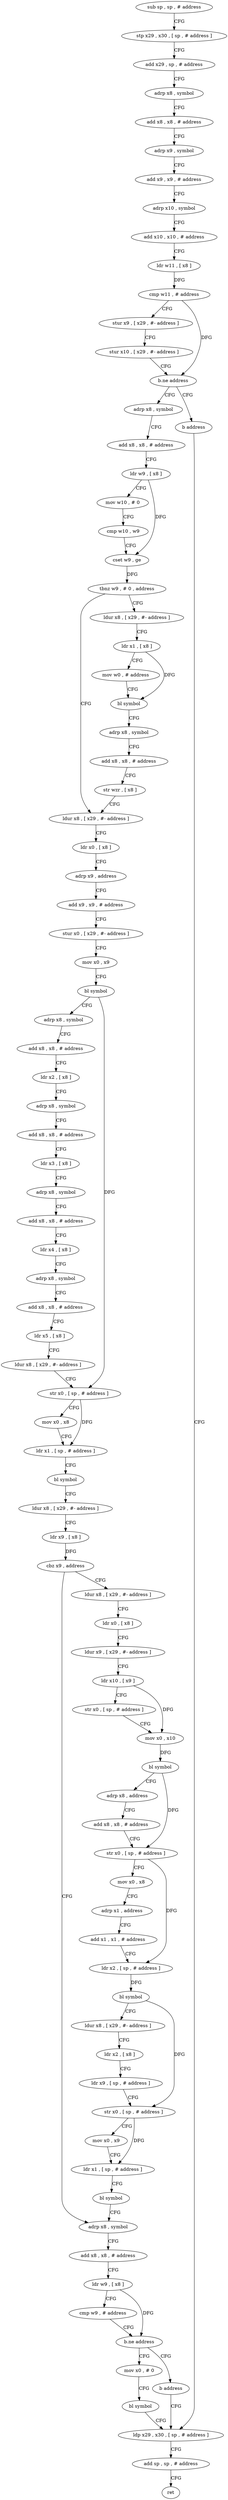 digraph "func" {
"4236728" [label = "sub sp , sp , # address" ]
"4236732" [label = "stp x29 , x30 , [ sp , # address ]" ]
"4236736" [label = "add x29 , sp , # address" ]
"4236740" [label = "adrp x8 , symbol" ]
"4236744" [label = "add x8 , x8 , # address" ]
"4236748" [label = "adrp x9 , symbol" ]
"4236752" [label = "add x9 , x9 , # address" ]
"4236756" [label = "adrp x10 , symbol" ]
"4236760" [label = "add x10 , x10 , # address" ]
"4236764" [label = "ldr w11 , [ x8 ]" ]
"4236768" [label = "cmp w11 , # address" ]
"4236772" [label = "stur x9 , [ x29 , #- address ]" ]
"4236776" [label = "stur x10 , [ x29 , #- address ]" ]
"4236780" [label = "b.ne address" ]
"4236788" [label = "adrp x8 , symbol" ]
"4236784" [label = "b address" ]
"4236792" [label = "add x8 , x8 , # address" ]
"4236796" [label = "ldr w9 , [ x8 ]" ]
"4236800" [label = "mov w10 , # 0" ]
"4236804" [label = "cmp w10 , w9" ]
"4236808" [label = "cset w9 , ge" ]
"4236812" [label = "tbnz w9 , # 0 , address" ]
"4236844" [label = "ldur x8 , [ x29 , #- address ]" ]
"4236816" [label = "ldur x8 , [ x29 , #- address ]" ]
"4237072" [label = "ldp x29 , x30 , [ sp , # address ]" ]
"4236848" [label = "ldr x0 , [ x8 ]" ]
"4236852" [label = "adrp x9 , address" ]
"4236856" [label = "add x9 , x9 , # address" ]
"4236860" [label = "stur x0 , [ x29 , #- address ]" ]
"4236864" [label = "mov x0 , x9" ]
"4236868" [label = "bl symbol" ]
"4236872" [label = "adrp x8 , symbol" ]
"4236876" [label = "add x8 , x8 , # address" ]
"4236880" [label = "ldr x2 , [ x8 ]" ]
"4236884" [label = "adrp x8 , symbol" ]
"4236888" [label = "add x8 , x8 , # address" ]
"4236892" [label = "ldr x3 , [ x8 ]" ]
"4236896" [label = "adrp x8 , symbol" ]
"4236900" [label = "add x8 , x8 , # address" ]
"4236904" [label = "ldr x4 , [ x8 ]" ]
"4236908" [label = "adrp x8 , symbol" ]
"4236912" [label = "add x8 , x8 , # address" ]
"4236916" [label = "ldr x5 , [ x8 ]" ]
"4236920" [label = "ldur x8 , [ x29 , #- address ]" ]
"4236924" [label = "str x0 , [ sp , # address ]" ]
"4236928" [label = "mov x0 , x8" ]
"4236932" [label = "ldr x1 , [ sp , # address ]" ]
"4236936" [label = "bl symbol" ]
"4236940" [label = "ldur x8 , [ x29 , #- address ]" ]
"4236944" [label = "ldr x9 , [ x8 ]" ]
"4236948" [label = "cbz x9 , address" ]
"4237040" [label = "adrp x8 , symbol" ]
"4236952" [label = "ldur x8 , [ x29 , #- address ]" ]
"4236820" [label = "ldr x1 , [ x8 ]" ]
"4236824" [label = "mov w0 , # address" ]
"4236828" [label = "bl symbol" ]
"4236832" [label = "adrp x8 , symbol" ]
"4236836" [label = "add x8 , x8 , # address" ]
"4236840" [label = "str wzr , [ x8 ]" ]
"4237076" [label = "add sp , sp , # address" ]
"4237080" [label = "ret" ]
"4237044" [label = "add x8 , x8 , # address" ]
"4237048" [label = "ldr w9 , [ x8 ]" ]
"4237052" [label = "cmp w9 , # address" ]
"4237056" [label = "b.ne address" ]
"4237064" [label = "mov x0 , # 0" ]
"4237060" [label = "b address" ]
"4236956" [label = "ldr x0 , [ x8 ]" ]
"4236960" [label = "ldur x9 , [ x29 , #- address ]" ]
"4236964" [label = "ldr x10 , [ x9 ]" ]
"4236968" [label = "str x0 , [ sp , # address ]" ]
"4236972" [label = "mov x0 , x10" ]
"4236976" [label = "bl symbol" ]
"4236980" [label = "adrp x8 , address" ]
"4236984" [label = "add x8 , x8 , # address" ]
"4236988" [label = "str x0 , [ sp , # address ]" ]
"4236992" [label = "mov x0 , x8" ]
"4236996" [label = "adrp x1 , address" ]
"4237000" [label = "add x1 , x1 , # address" ]
"4237004" [label = "ldr x2 , [ sp , # address ]" ]
"4237008" [label = "bl symbol" ]
"4237012" [label = "ldur x8 , [ x29 , #- address ]" ]
"4237016" [label = "ldr x2 , [ x8 ]" ]
"4237020" [label = "ldr x9 , [ sp , # address ]" ]
"4237024" [label = "str x0 , [ sp , # address ]" ]
"4237028" [label = "mov x0 , x9" ]
"4237032" [label = "ldr x1 , [ sp , # address ]" ]
"4237036" [label = "bl symbol" ]
"4237068" [label = "bl symbol" ]
"4236728" -> "4236732" [ label = "CFG" ]
"4236732" -> "4236736" [ label = "CFG" ]
"4236736" -> "4236740" [ label = "CFG" ]
"4236740" -> "4236744" [ label = "CFG" ]
"4236744" -> "4236748" [ label = "CFG" ]
"4236748" -> "4236752" [ label = "CFG" ]
"4236752" -> "4236756" [ label = "CFG" ]
"4236756" -> "4236760" [ label = "CFG" ]
"4236760" -> "4236764" [ label = "CFG" ]
"4236764" -> "4236768" [ label = "DFG" ]
"4236768" -> "4236772" [ label = "CFG" ]
"4236768" -> "4236780" [ label = "DFG" ]
"4236772" -> "4236776" [ label = "CFG" ]
"4236776" -> "4236780" [ label = "CFG" ]
"4236780" -> "4236788" [ label = "CFG" ]
"4236780" -> "4236784" [ label = "CFG" ]
"4236788" -> "4236792" [ label = "CFG" ]
"4236784" -> "4237072" [ label = "CFG" ]
"4236792" -> "4236796" [ label = "CFG" ]
"4236796" -> "4236800" [ label = "CFG" ]
"4236796" -> "4236808" [ label = "DFG" ]
"4236800" -> "4236804" [ label = "CFG" ]
"4236804" -> "4236808" [ label = "CFG" ]
"4236808" -> "4236812" [ label = "DFG" ]
"4236812" -> "4236844" [ label = "CFG" ]
"4236812" -> "4236816" [ label = "CFG" ]
"4236844" -> "4236848" [ label = "CFG" ]
"4236816" -> "4236820" [ label = "CFG" ]
"4237072" -> "4237076" [ label = "CFG" ]
"4236848" -> "4236852" [ label = "CFG" ]
"4236852" -> "4236856" [ label = "CFG" ]
"4236856" -> "4236860" [ label = "CFG" ]
"4236860" -> "4236864" [ label = "CFG" ]
"4236864" -> "4236868" [ label = "CFG" ]
"4236868" -> "4236872" [ label = "CFG" ]
"4236868" -> "4236924" [ label = "DFG" ]
"4236872" -> "4236876" [ label = "CFG" ]
"4236876" -> "4236880" [ label = "CFG" ]
"4236880" -> "4236884" [ label = "CFG" ]
"4236884" -> "4236888" [ label = "CFG" ]
"4236888" -> "4236892" [ label = "CFG" ]
"4236892" -> "4236896" [ label = "CFG" ]
"4236896" -> "4236900" [ label = "CFG" ]
"4236900" -> "4236904" [ label = "CFG" ]
"4236904" -> "4236908" [ label = "CFG" ]
"4236908" -> "4236912" [ label = "CFG" ]
"4236912" -> "4236916" [ label = "CFG" ]
"4236916" -> "4236920" [ label = "CFG" ]
"4236920" -> "4236924" [ label = "CFG" ]
"4236924" -> "4236928" [ label = "CFG" ]
"4236924" -> "4236932" [ label = "DFG" ]
"4236928" -> "4236932" [ label = "CFG" ]
"4236932" -> "4236936" [ label = "CFG" ]
"4236936" -> "4236940" [ label = "CFG" ]
"4236940" -> "4236944" [ label = "CFG" ]
"4236944" -> "4236948" [ label = "DFG" ]
"4236948" -> "4237040" [ label = "CFG" ]
"4236948" -> "4236952" [ label = "CFG" ]
"4237040" -> "4237044" [ label = "CFG" ]
"4236952" -> "4236956" [ label = "CFG" ]
"4236820" -> "4236824" [ label = "CFG" ]
"4236820" -> "4236828" [ label = "DFG" ]
"4236824" -> "4236828" [ label = "CFG" ]
"4236828" -> "4236832" [ label = "CFG" ]
"4236832" -> "4236836" [ label = "CFG" ]
"4236836" -> "4236840" [ label = "CFG" ]
"4236840" -> "4236844" [ label = "CFG" ]
"4237076" -> "4237080" [ label = "CFG" ]
"4237044" -> "4237048" [ label = "CFG" ]
"4237048" -> "4237052" [ label = "CFG" ]
"4237048" -> "4237056" [ label = "DFG" ]
"4237052" -> "4237056" [ label = "CFG" ]
"4237056" -> "4237064" [ label = "CFG" ]
"4237056" -> "4237060" [ label = "CFG" ]
"4237064" -> "4237068" [ label = "CFG" ]
"4237060" -> "4237072" [ label = "CFG" ]
"4236956" -> "4236960" [ label = "CFG" ]
"4236960" -> "4236964" [ label = "CFG" ]
"4236964" -> "4236968" [ label = "CFG" ]
"4236964" -> "4236972" [ label = "DFG" ]
"4236968" -> "4236972" [ label = "CFG" ]
"4236972" -> "4236976" [ label = "DFG" ]
"4236976" -> "4236980" [ label = "CFG" ]
"4236976" -> "4236988" [ label = "DFG" ]
"4236980" -> "4236984" [ label = "CFG" ]
"4236984" -> "4236988" [ label = "CFG" ]
"4236988" -> "4236992" [ label = "CFG" ]
"4236988" -> "4237004" [ label = "DFG" ]
"4236992" -> "4236996" [ label = "CFG" ]
"4236996" -> "4237000" [ label = "CFG" ]
"4237000" -> "4237004" [ label = "CFG" ]
"4237004" -> "4237008" [ label = "DFG" ]
"4237008" -> "4237012" [ label = "CFG" ]
"4237008" -> "4237024" [ label = "DFG" ]
"4237012" -> "4237016" [ label = "CFG" ]
"4237016" -> "4237020" [ label = "CFG" ]
"4237020" -> "4237024" [ label = "CFG" ]
"4237024" -> "4237028" [ label = "CFG" ]
"4237024" -> "4237032" [ label = "DFG" ]
"4237028" -> "4237032" [ label = "CFG" ]
"4237032" -> "4237036" [ label = "CFG" ]
"4237036" -> "4237040" [ label = "CFG" ]
"4237068" -> "4237072" [ label = "CFG" ]
}
